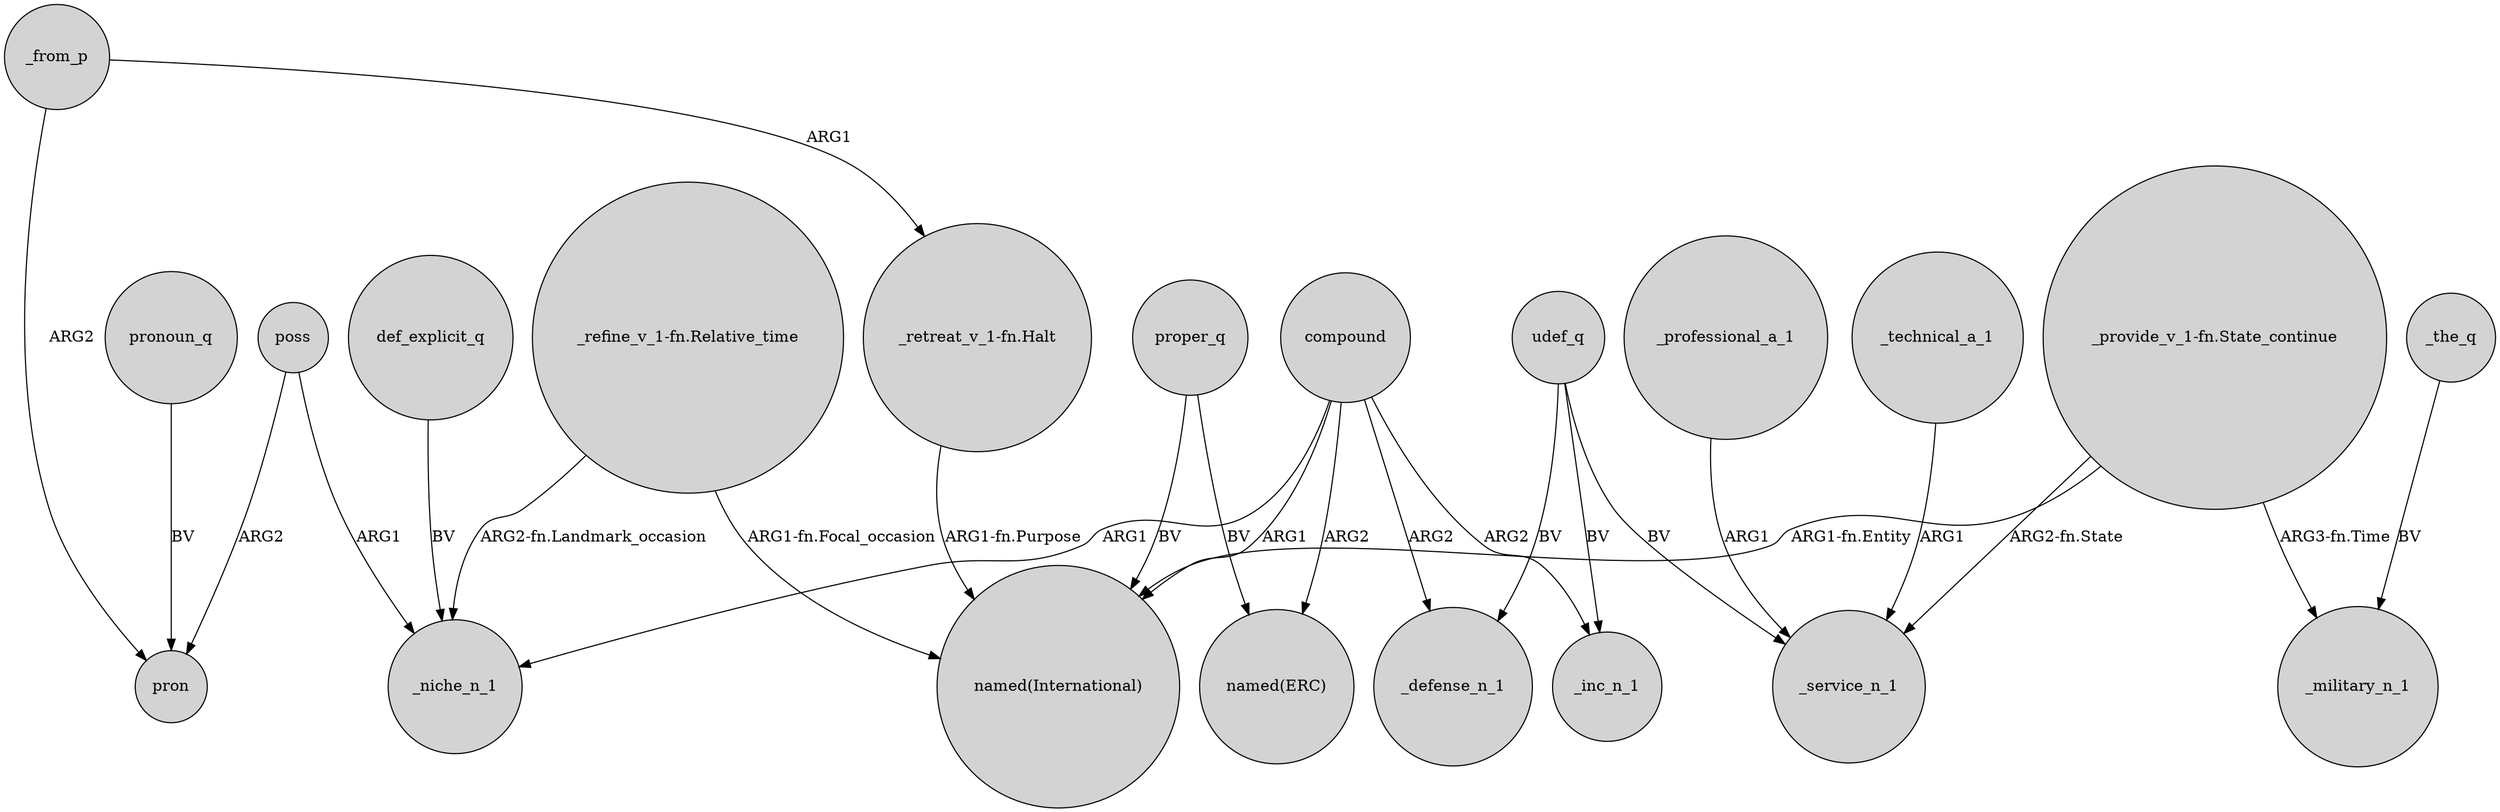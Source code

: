digraph {
	node [shape=circle style=filled]
	_from_p -> pron [label=ARG2]
	udef_q -> _service_n_1 [label=BV]
	compound -> _niche_n_1 [label=ARG1]
	_from_p -> "_retreat_v_1-fn.Halt" [label=ARG1]
	compound -> "named(International)" [label=ARG1]
	"_provide_v_1-fn.State_continue" -> _military_n_1 [label="ARG3-fn.Time"]
	"_retreat_v_1-fn.Halt" -> "named(International)" [label="ARG1-fn.Purpose"]
	udef_q -> _defense_n_1 [label=BV]
	"_provide_v_1-fn.State_continue" -> "named(International)" [label="ARG1-fn.Entity"]
	_professional_a_1 -> _service_n_1 [label=ARG1]
	"_refine_v_1-fn.Relative_time" -> _niche_n_1 [label="ARG2-fn.Landmark_occasion"]
	"_provide_v_1-fn.State_continue" -> _service_n_1 [label="ARG2-fn.State"]
	pronoun_q -> pron [label=BV]
	udef_q -> _inc_n_1 [label=BV]
	poss -> pron [label=ARG2]
	compound -> _inc_n_1 [label=ARG2]
	proper_q -> "named(International)" [label=BV]
	compound -> "named(ERC)" [label=ARG2]
	def_explicit_q -> _niche_n_1 [label=BV]
	proper_q -> "named(ERC)" [label=BV]
	"_refine_v_1-fn.Relative_time" -> "named(International)" [label="ARG1-fn.Focal_occasion"]
	poss -> _niche_n_1 [label=ARG1]
	compound -> _defense_n_1 [label=ARG2]
	_technical_a_1 -> _service_n_1 [label=ARG1]
	_the_q -> _military_n_1 [label=BV]
}
